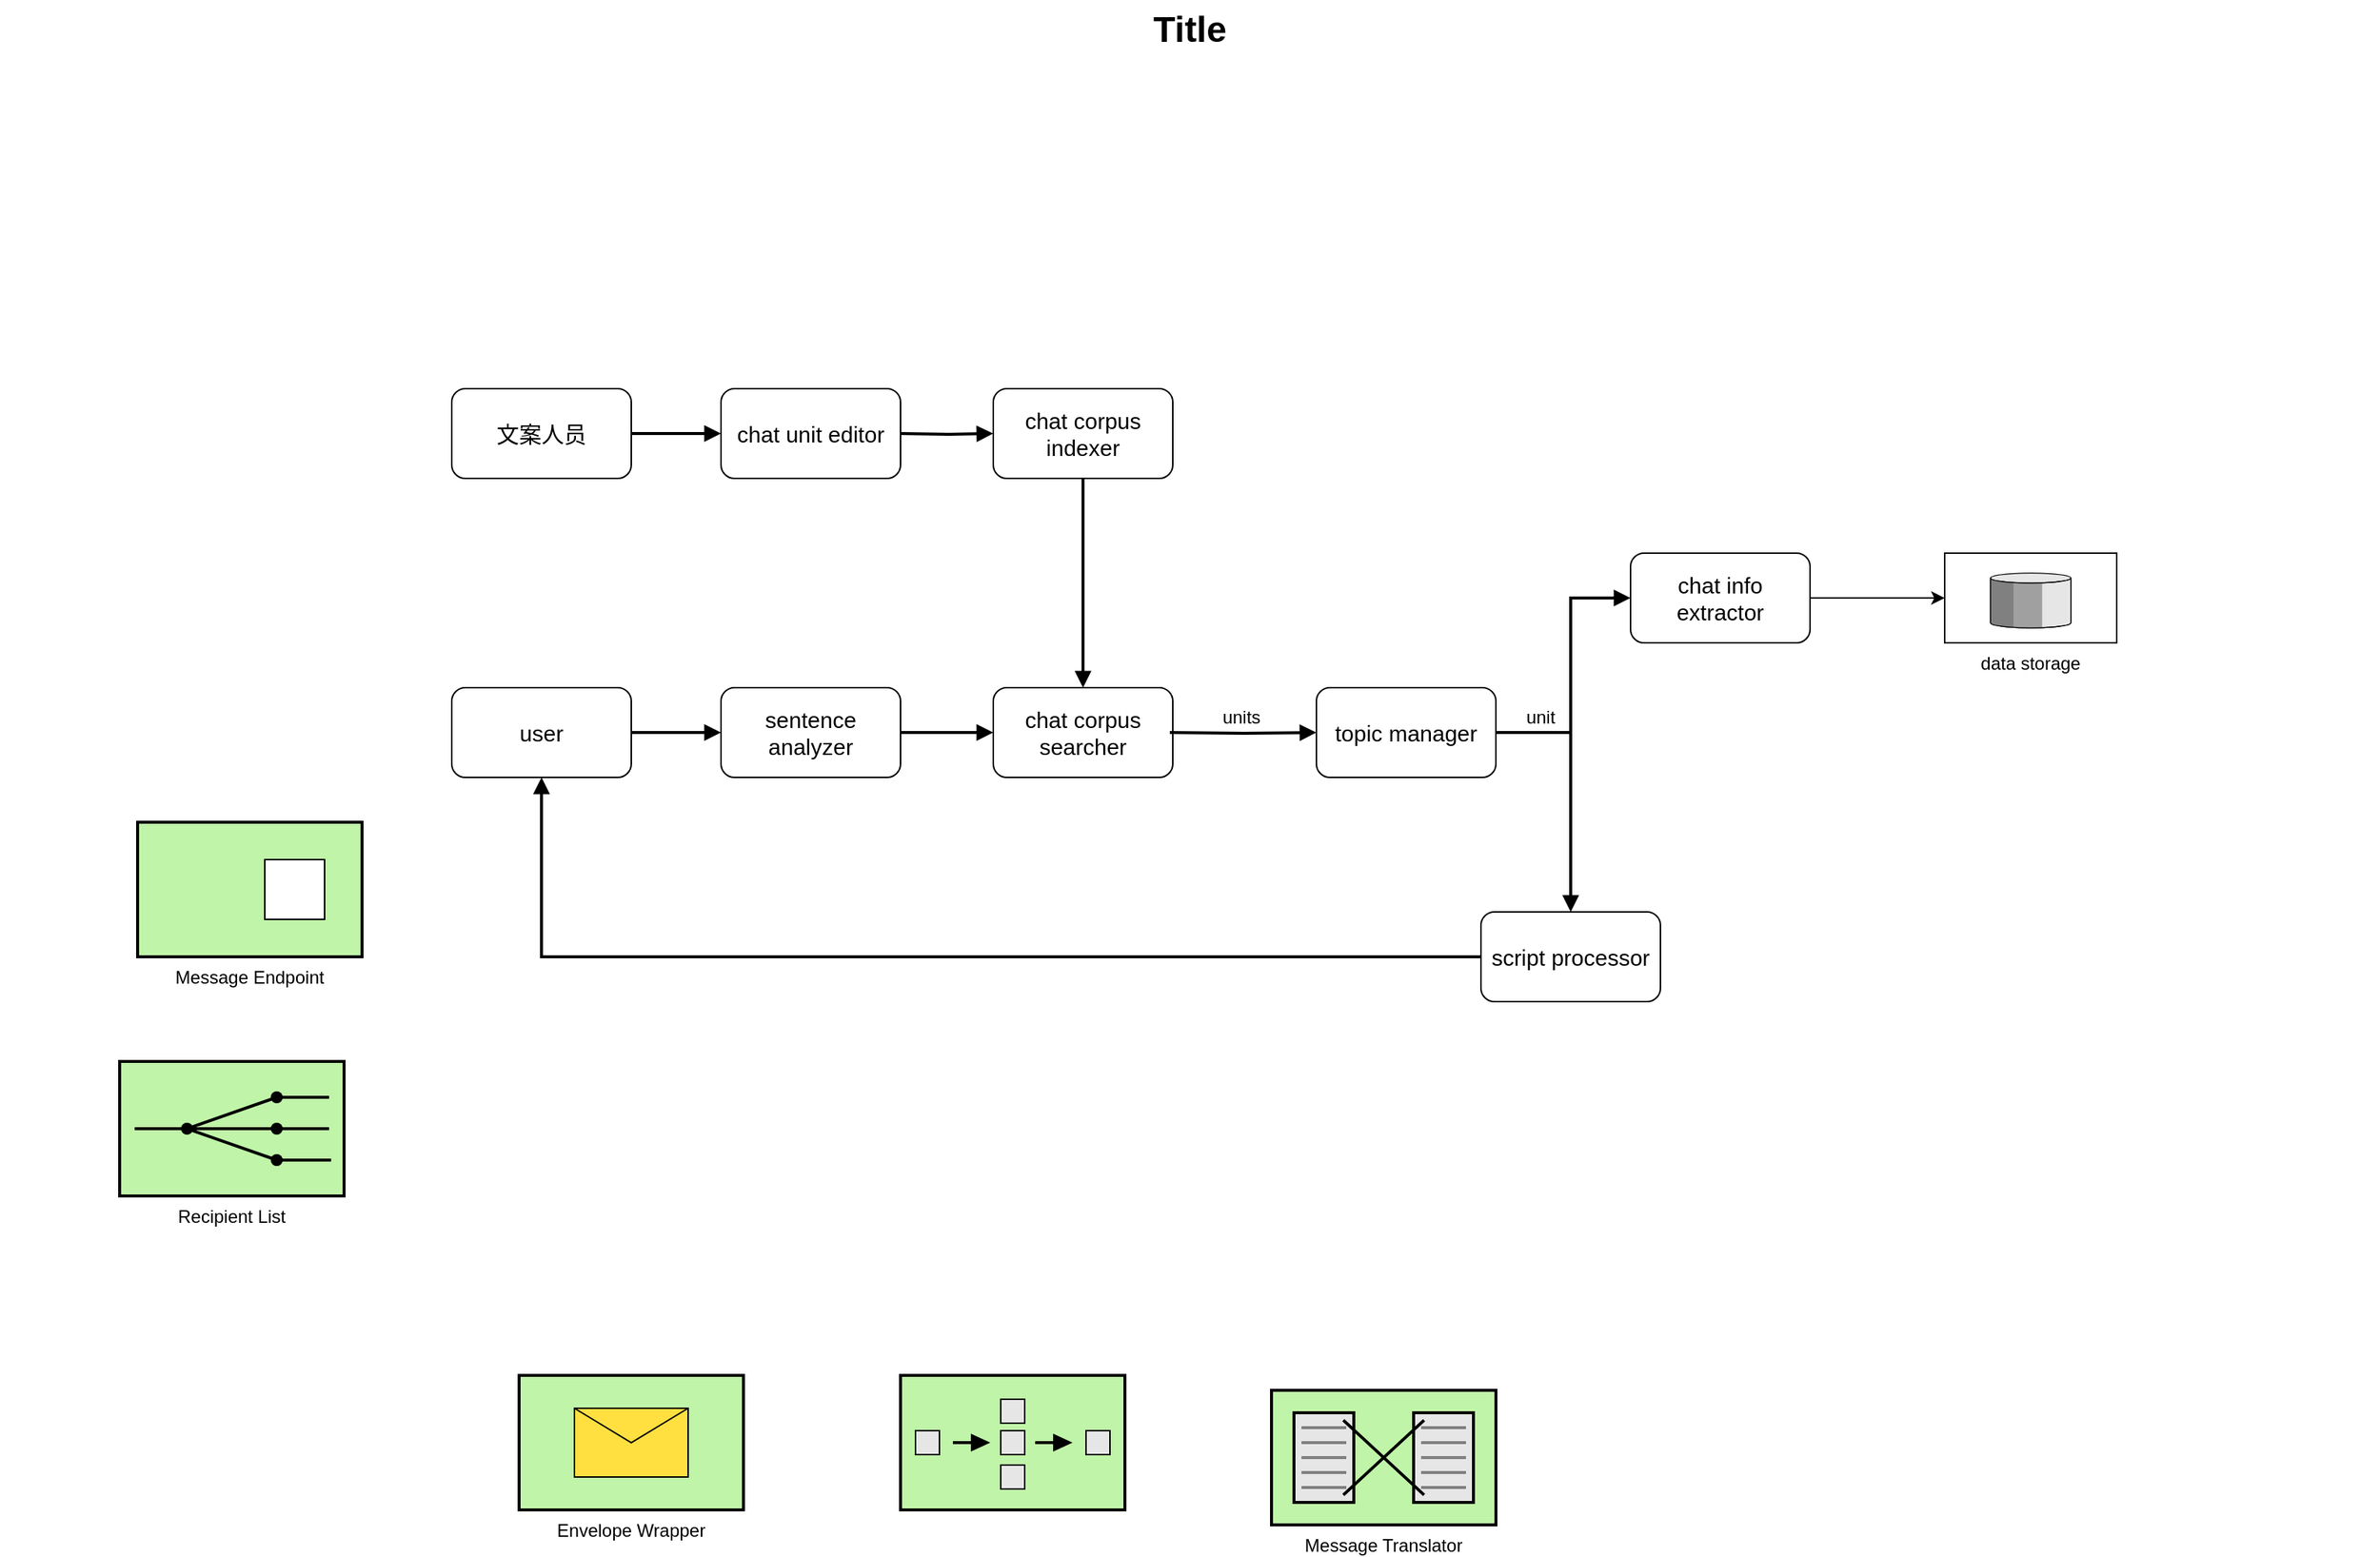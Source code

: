 <mxfile pages="1" version="11.2.4" type="github"><diagram name="Page-1" id="74b105a0-9070-1c63-61bc-23e55f88626e"><mxGraphModel dx="982" dy="479" grid="1" gridSize="10" guides="1" tooltips="1" connect="1" arrows="1" fold="1" page="1" pageScale="1.5" pageWidth="1169" pageHeight="826" background="none" math="0" shadow="0"><root><mxCell id="0" style=";html=1;"/><mxCell id="1" style=";html=1;" parent="0"/><mxCell id="10b056a9c633e61c-2" value="Recipient List" style="strokeWidth=2;dashed=0;align=center;fontSize=12;fillColor=#c0f5a9;verticalLabelPosition=bottom;verticalAlign=top;strokeColor=#000000;shape=mxgraph.eip.recipient_list;" parent="1" vertex="1"><mxGeometry x="160" y="750" width="150" height="90" as="geometry"/></mxCell><mxCell id="10b056a9c633e61c-17" style="edgeStyle=orthogonalEdgeStyle;rounded=0;html=1;endArrow=block;endFill=1;jettySize=auto;orthogonalLoop=1;strokeWidth=2;startArrow=none;startFill=0;exitX=1;exitY=0.5;exitDx=0;exitDy=0;entryX=0;entryY=0.5;entryDx=0;entryDy=0;fontSize=15;" parent="1" source="3V90F-gYjFNUInid9d5o-7" target="3V90F-gYjFNUInid9d5o-6" edge="1"><mxGeometry relative="1" as="geometry"/></mxCell><mxCell id="10b056a9c633e61c-4" value="Message Endpoint" style="strokeWidth=2;dashed=0;align=center;fontSize=12;shape=rect;verticalLabelPosition=bottom;verticalAlign=top;fillColor=#c0f5a9;strokeColor=#000000;" parent="1" vertex="1"><mxGeometry x="172" y="590" width="150" height="90" as="geometry"/></mxCell><mxCell id="10b056a9c633e61c-5" value="" style="strokeWidth=1;dashed=0;align=center;fontSize=8;shape=rect;fillColor=#ffffff;strokeColor=#000000;" parent="10b056a9c633e61c-4" vertex="1"><mxGeometry x="85" y="25" width="40" height="40" as="geometry"/></mxCell><mxCell id="10b056a9c633e61c-10" value="Message Translator" style="strokeWidth=2;dashed=0;align=center;fontSize=12;shape=mxgraph.eip.message_translator;fillColor=#c0f5a9;strokeColor=#000000;verticalLabelPosition=bottom;verticalAlign=top;" parent="1" vertex="1"><mxGeometry x="930" y="970" width="150" height="90" as="geometry"/></mxCell><mxCell id="10b056a9c633e61c-13" value="Envelope Wrapper" style="strokeWidth=2;dashed=0;align=center;fontSize=12;fillColor=#c0f5a9;verticalLabelPosition=bottom;verticalAlign=top;strokeColor=#000000;shape=mxgraph.eip.envelope_wrapper;" parent="1" vertex="1"><mxGeometry x="427" y="960" width="150" height="90" as="geometry"/></mxCell><mxCell id="10b056a9c633e61c-14" value="" style="strokeWidth=2;dashed=0;align=center;fontSize=12;fillColor=#c0f5a9;verticalLabelPosition=bottom;verticalAlign=top;strokeColor=#000000;shape=mxgraph.eip.composed_message_processor;" parent="1" vertex="1"><mxGeometry x="682" y="960" width="150" height="90" as="geometry"/></mxCell><mxCell id="10b056a9c633e61c-15" value="data storage" style="strokeWidth=1;dashed=0;align=center;fontSize=12;verticalLabelPosition=bottom;verticalAlign=top;shape=mxgraph.eip.message_store;fillColor=#FFFFFF;strokeColor=#000000;" parent="1" vertex="1"><mxGeometry x="1380" y="410" width="115" height="60" as="geometry"/></mxCell><mxCell id="10b056a9c633e61c-30" value="Title" style="text;strokeColor=none;fillColor=none;html=1;fontSize=24;fontStyle=1;verticalAlign=middle;align=center;" parent="1" vertex="1"><mxGeometry x="80" y="40" width="1590" height="40" as="geometry"/></mxCell><mxCell id="3V90F-gYjFNUInid9d5o-6" value="chat unit editor" style="rounded=1;whiteSpace=wrap;html=1;fontSize=15;" parent="1" vertex="1"><mxGeometry x="562" y="300" width="120" height="60" as="geometry"/></mxCell><mxCell id="3V90F-gYjFNUInid9d5o-7" value="文案人员" style="rounded=1;whiteSpace=wrap;html=1;fontSize=15;" parent="1" vertex="1"><mxGeometry x="382" y="300" width="120" height="60" as="geometry"/></mxCell><mxCell id="3V90F-gYjFNUInid9d5o-9" style="edgeStyle=orthogonalEdgeStyle;rounded=0;html=1;endArrow=block;endFill=1;jettySize=auto;orthogonalLoop=1;strokeWidth=2;startArrow=none;startFill=0;exitX=1;exitY=0.5;exitDx=0;exitDy=0;entryX=0;entryY=0.5;entryDx=0;entryDy=0;fontSize=15;" parent="1" source="3V90F-gYjFNUInid9d5o-11" target="3V90F-gYjFNUInid9d5o-10" edge="1"><mxGeometry relative="1" as="geometry"/></mxCell><mxCell id="3V90F-gYjFNUInid9d5o-10" value="sentence analyzer" style="rounded=1;whiteSpace=wrap;html=1;fontSize=15;" parent="1" vertex="1"><mxGeometry x="562" y="500" width="120" height="60" as="geometry"/></mxCell><mxCell id="3V90F-gYjFNUInid9d5o-11" value="user" style="rounded=1;whiteSpace=wrap;html=1;fontSize=15;" parent="1" vertex="1"><mxGeometry x="382" y="500" width="120" height="60" as="geometry"/></mxCell><mxCell id="3V90F-gYjFNUInid9d5o-12" style="edgeStyle=orthogonalEdgeStyle;rounded=0;html=1;endArrow=block;endFill=1;jettySize=auto;orthogonalLoop=1;strokeWidth=2;startArrow=none;startFill=0;exitX=1;exitY=0.5;exitDx=0;exitDy=0;entryX=0;entryY=0.5;entryDx=0;entryDy=0;fontSize=15;" parent="1" source="3V90F-gYjFNUInid9d5o-10" target="3V90F-gYjFNUInid9d5o-13" edge="1"><mxGeometry relative="1" as="geometry"><mxPoint x="682" y="530" as="sourcePoint"/></mxGeometry></mxCell><mxCell id="3V90F-gYjFNUInid9d5o-13" value="chat corpus searcher" style="rounded=1;whiteSpace=wrap;html=1;fontSize=15;" parent="1" vertex="1"><mxGeometry x="744" y="500" width="120" height="60" as="geometry"/></mxCell><mxCell id="3V90F-gYjFNUInid9d5o-14" style="edgeStyle=orthogonalEdgeStyle;rounded=0;html=1;endArrow=block;endFill=1;jettySize=auto;orthogonalLoop=1;strokeWidth=2;startArrow=none;startFill=0;exitX=1;exitY=0.5;exitDx=0;exitDy=0;entryX=0;entryY=0.5;entryDx=0;entryDy=0;fontSize=15;" parent="1" target="3V90F-gYjFNUInid9d5o-15" edge="1"><mxGeometry relative="1" as="geometry"><mxPoint x="862" y="530" as="sourcePoint"/></mxGeometry></mxCell><mxCell id="3V90F-gYjFNUInid9d5o-15" value="topic manager" style="rounded=1;whiteSpace=wrap;html=1;fontSize=15;" parent="1" vertex="1"><mxGeometry x="960" y="500" width="120" height="60" as="geometry"/></mxCell><mxCell id="MHREpomf1-_HwhP5B9DU-1" style="edgeStyle=orthogonalEdgeStyle;rounded=0;html=1;endArrow=block;endFill=1;jettySize=auto;orthogonalLoop=1;strokeWidth=2;startArrow=none;startFill=0;exitX=1;exitY=0.5;exitDx=0;exitDy=0;entryX=0;entryY=0.5;entryDx=0;entryDy=0;fontSize=15;" edge="1" parent="1" target="MHREpomf1-_HwhP5B9DU-2"><mxGeometry relative="1" as="geometry"><mxPoint x="682" y="330" as="sourcePoint"/></mxGeometry></mxCell><mxCell id="MHREpomf1-_HwhP5B9DU-2" value="chat corpus indexer" style="rounded=1;whiteSpace=wrap;html=1;fontSize=15;" vertex="1" parent="1"><mxGeometry x="744" y="300" width="120" height="60" as="geometry"/></mxCell><mxCell id="MHREpomf1-_HwhP5B9DU-3" style="edgeStyle=orthogonalEdgeStyle;rounded=0;html=1;endArrow=block;endFill=1;jettySize=auto;orthogonalLoop=1;strokeWidth=2;startArrow=none;startFill=0;exitX=0.5;exitY=1;exitDx=0;exitDy=0;entryX=0.5;entryY=0;entryDx=0;entryDy=0;fontSize=15;" edge="1" parent="1" source="MHREpomf1-_HwhP5B9DU-2" target="3V90F-gYjFNUInid9d5o-13"><mxGeometry relative="1" as="geometry"><mxPoint x="690" y="415" as="sourcePoint"/><mxPoint x="750" y="415" as="targetPoint"/></mxGeometry></mxCell><mxCell id="MHREpomf1-_HwhP5B9DU-4" value="chat info extractor" style="rounded=1;whiteSpace=wrap;html=1;fontSize=15;" vertex="1" parent="1"><mxGeometry x="1170" y="410" width="120" height="60" as="geometry"/></mxCell><mxCell id="MHREpomf1-_HwhP5B9DU-5" value="units" style="text;html=1;strokeColor=none;fillColor=none;align=center;verticalAlign=middle;whiteSpace=wrap;rounded=0;" vertex="1" parent="1"><mxGeometry x="890" y="510" width="40" height="20" as="geometry"/></mxCell><mxCell id="MHREpomf1-_HwhP5B9DU-6" style="edgeStyle=orthogonalEdgeStyle;rounded=0;html=1;endArrow=block;endFill=1;jettySize=auto;orthogonalLoop=1;strokeWidth=2;startArrow=none;startFill=0;exitX=1;exitY=0.5;exitDx=0;exitDy=0;entryX=0;entryY=0.5;entryDx=0;entryDy=0;fontSize=15;" edge="1" parent="1" source="3V90F-gYjFNUInid9d5o-15" target="MHREpomf1-_HwhP5B9DU-4"><mxGeometry relative="1" as="geometry"><mxPoint x="930" y="649.5" as="sourcePoint"/><mxPoint x="990.333" y="649.667" as="targetPoint"/><Array as="points"><mxPoint x="1130" y="530"/><mxPoint x="1130" y="440"/></Array></mxGeometry></mxCell><mxCell id="MHREpomf1-_HwhP5B9DU-7" value="unit" style="text;html=1;strokeColor=none;fillColor=none;align=center;verticalAlign=middle;whiteSpace=wrap;rounded=0;" vertex="1" parent="1"><mxGeometry x="1090" y="510" width="40" height="20" as="geometry"/></mxCell><mxCell id="MHREpomf1-_HwhP5B9DU-9" value="script processor" style="rounded=1;whiteSpace=wrap;html=1;fontSize=15;" vertex="1" parent="1"><mxGeometry x="1070" y="650" width="120" height="60" as="geometry"/></mxCell><mxCell id="MHREpomf1-_HwhP5B9DU-10" style="edgeStyle=orthogonalEdgeStyle;rounded=0;html=1;endArrow=block;endFill=1;jettySize=auto;orthogonalLoop=1;strokeWidth=2;startArrow=none;startFill=0;entryX=0.5;entryY=0;entryDx=0;entryDy=0;fontSize=15;" edge="1" parent="1" target="MHREpomf1-_HwhP5B9DU-9"><mxGeometry relative="1" as="geometry"><mxPoint x="1080" y="530" as="sourcePoint"/><mxPoint x="966" y="615" as="targetPoint"/><Array as="points"><mxPoint x="1130" y="530"/></Array></mxGeometry></mxCell><mxCell id="MHREpomf1-_HwhP5B9DU-12" value="" style="endArrow=classic;html=1;exitX=1;exitY=0.5;exitDx=0;exitDy=0;entryX=0;entryY=0.5;entryDx=0;entryDy=0;entryPerimeter=0;" edge="1" parent="1" source="MHREpomf1-_HwhP5B9DU-4" target="10b056a9c633e61c-15"><mxGeometry width="50" height="50" relative="1" as="geometry"><mxPoint x="1300" y="350" as="sourcePoint"/><mxPoint x="1350" y="300" as="targetPoint"/></mxGeometry></mxCell><mxCell id="MHREpomf1-_HwhP5B9DU-14" style="edgeStyle=orthogonalEdgeStyle;rounded=0;html=1;endArrow=block;endFill=1;jettySize=auto;orthogonalLoop=1;strokeWidth=2;startArrow=none;startFill=0;exitX=0;exitY=0.5;exitDx=0;exitDy=0;entryX=0.5;entryY=1;entryDx=0;entryDy=0;fontSize=15;" edge="1" parent="1" source="MHREpomf1-_HwhP5B9DU-9" target="3V90F-gYjFNUInid9d5o-11"><mxGeometry relative="1" as="geometry"><mxPoint x="670" y="699" as="sourcePoint"/><mxPoint x="768.353" y="699.412" as="targetPoint"/><Array as="points"><mxPoint x="442" y="680"/></Array></mxGeometry></mxCell></root></mxGraphModel></diagram></mxfile>